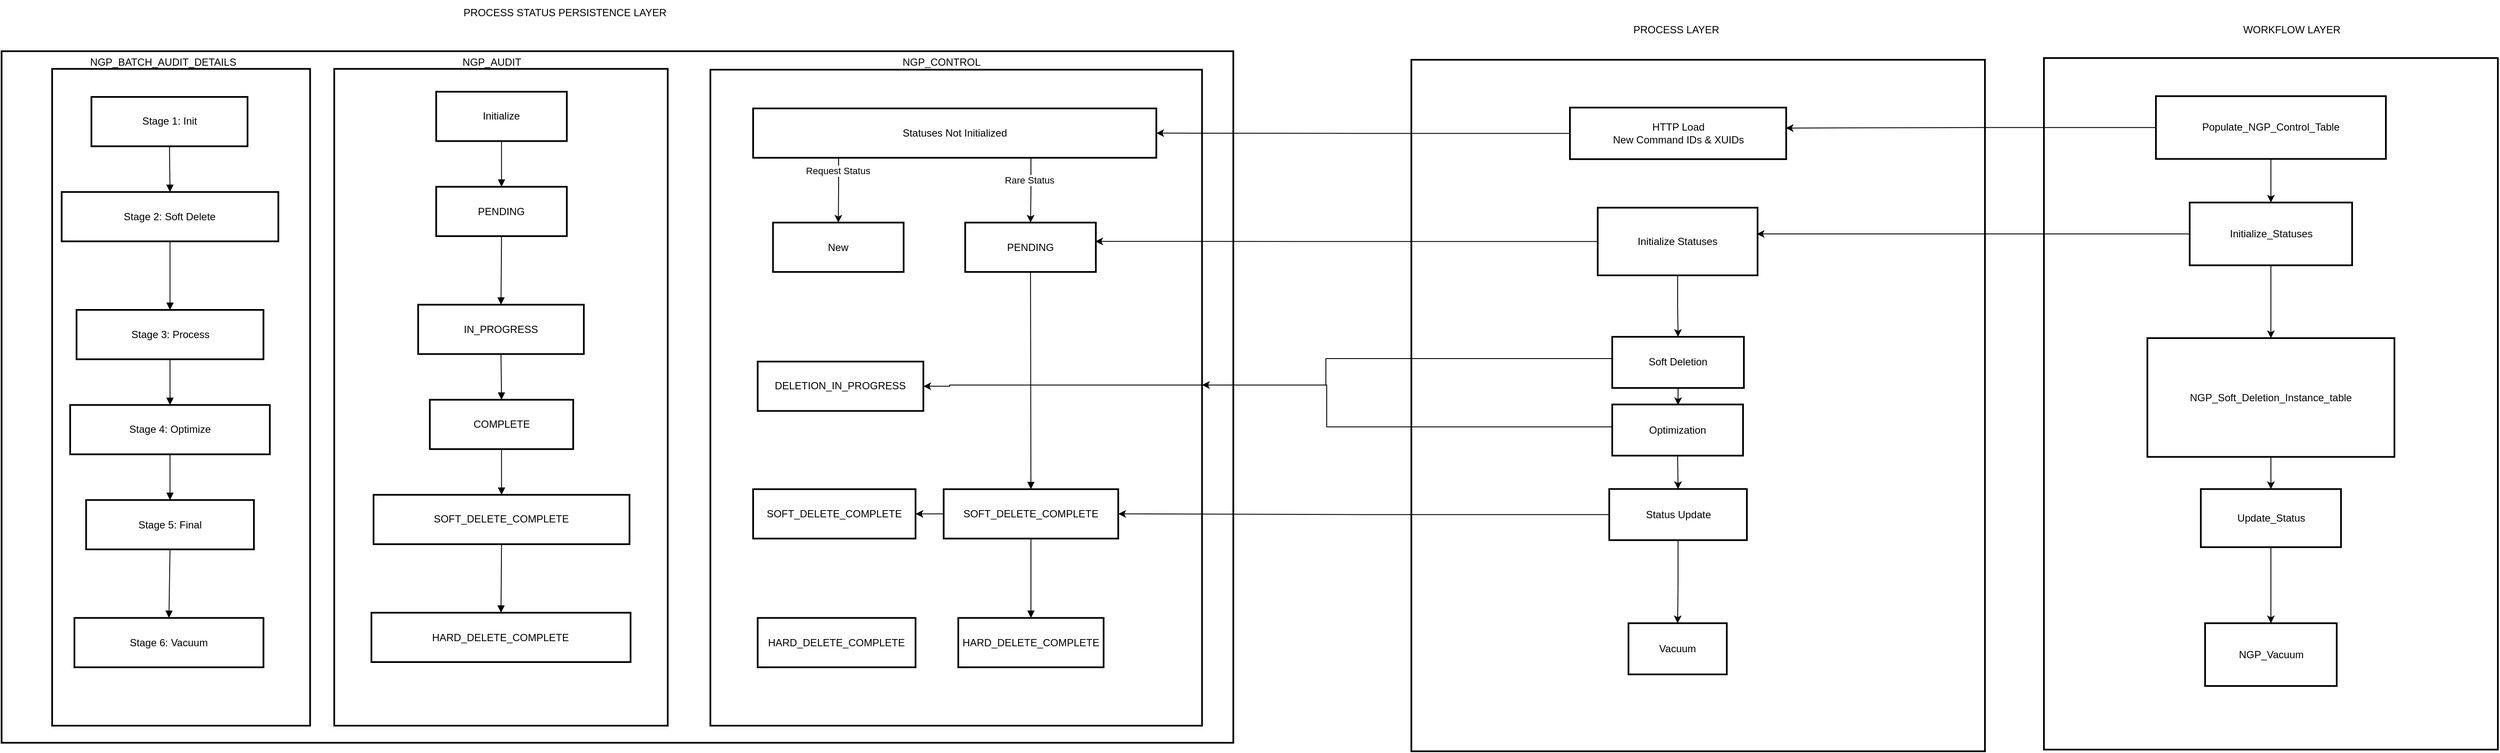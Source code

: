 <mxfile version="27.0.9" pages="2">
  <diagram id="7R_8KerAROTvG95FH5Md" name="Page-1">
    <mxGraphModel dx="2650" dy="339" grid="1" gridSize="10" guides="1" tooltips="1" connect="1" arrows="1" fold="1" page="0" pageScale="1" pageWidth="850" pageHeight="1100" math="0" shadow="0">
      <root>
        <mxCell id="0" />
        <mxCell id="1" parent="0" />
        <mxCell id="5ipQD0PV4N8gilD_4Z1T-94" value="" style="group" parent="1" vertex="1" connectable="0">
          <mxGeometry x="-860" y="500" width="1241.72" height="810" as="geometry" />
        </mxCell>
        <mxCell id="5ipQD0PV4N8gilD_4Z1T-3" value="Tables" style="whiteSpace=wrap;strokeWidth=2;" parent="5ipQD0PV4N8gilD_4Z1T-94" vertex="1">
          <mxGeometry x="-199.14" width="1440.86" height="810" as="geometry" />
        </mxCell>
        <mxCell id="5ipQD0PV4N8gilD_4Z1T-4" value="" style="whiteSpace=wrap;strokeWidth=2;" parent="5ipQD0PV4N8gilD_4Z1T-94" vertex="1">
          <mxGeometry x="-140" y="20.67" width="301.75" height="769.33" as="geometry" />
        </mxCell>
        <mxCell id="5ipQD0PV4N8gilD_4Z1T-5" value="" style="whiteSpace=wrap;strokeWidth=2;" parent="5ipQD0PV4N8gilD_4Z1T-94" vertex="1">
          <mxGeometry x="190" y="20.67" width="390.12" height="769.33" as="geometry" />
        </mxCell>
        <mxCell id="5ipQD0PV4N8gilD_4Z1T-6" value="" style="whiteSpace=wrap;strokeWidth=2;" parent="5ipQD0PV4N8gilD_4Z1T-94" vertex="1">
          <mxGeometry x="630" y="21.62" width="575.15" height="768.38" as="geometry" />
        </mxCell>
        <mxCell id="-aGv292zEZ3p60eQ2w6X-13" style="edgeStyle=orthogonalEdgeStyle;rounded=0;orthogonalLoop=1;jettySize=auto;html=1;exitX=0.184;exitY=0.925;exitDx=0;exitDy=0;entryX=0.5;entryY=0;entryDx=0;entryDy=0;exitPerimeter=0;" edge="1" parent="5ipQD0PV4N8gilD_4Z1T-94" source="5ipQD0PV4N8gilD_4Z1T-7" target="-aGv292zEZ3p60eQ2w6X-9">
          <mxGeometry relative="1" as="geometry">
            <Array as="points">
              <mxPoint x="777" y="114" />
              <mxPoint x="780" y="114" />
              <mxPoint x="780" y="158" />
              <mxPoint x="778" y="158" />
            </Array>
          </mxGeometry>
        </mxCell>
        <mxCell id="-aGv292zEZ3p60eQ2w6X-15" value="Request Status" style="edgeLabel;html=1;align=center;verticalAlign=middle;resizable=0;points=[];" vertex="1" connectable="0" parent="-aGv292zEZ3p60eQ2w6X-13">
          <mxGeometry x="-0.56" y="-1" relative="1" as="geometry">
            <mxPoint y="22" as="offset" />
          </mxGeometry>
        </mxCell>
        <mxCell id="-aGv292zEZ3p60eQ2w6X-14" style="edgeStyle=orthogonalEdgeStyle;rounded=0;orthogonalLoop=1;jettySize=auto;html=1;exitX=0.689;exitY=0.951;exitDx=0;exitDy=0;exitPerimeter=0;" edge="1" parent="5ipQD0PV4N8gilD_4Z1T-94" source="5ipQD0PV4N8gilD_4Z1T-7" target="5ipQD0PV4N8gilD_4Z1T-8">
          <mxGeometry relative="1" as="geometry" />
        </mxCell>
        <mxCell id="-aGv292zEZ3p60eQ2w6X-16" value="Rare Status" style="edgeLabel;html=1;align=center;verticalAlign=middle;resizable=0;points=[];" vertex="1" connectable="0" parent="-aGv292zEZ3p60eQ2w6X-14">
          <mxGeometry x="-0.528" y="-2" relative="1" as="geometry">
            <mxPoint y="10" as="offset" />
          </mxGeometry>
        </mxCell>
        <mxCell id="5ipQD0PV4N8gilD_4Z1T-7" value="Statuses Not Initialized" style="whiteSpace=wrap;strokeWidth=2;" parent="5ipQD0PV4N8gilD_4Z1T-94" vertex="1">
          <mxGeometry x="680" y="66.995" width="471.67" height="57.816" as="geometry" />
        </mxCell>
        <mxCell id="5ipQD0PV4N8gilD_4Z1T-8" value="PENDING" style="whiteSpace=wrap;strokeWidth=2;" parent="5ipQD0PV4N8gilD_4Z1T-94" vertex="1">
          <mxGeometry x="928.091" y="200.714" width="152.818" height="57.814" as="geometry" />
        </mxCell>
        <mxCell id="-aGv292zEZ3p60eQ2w6X-22" style="edgeStyle=orthogonalEdgeStyle;rounded=0;orthogonalLoop=1;jettySize=auto;html=1;exitX=0;exitY=0.5;exitDx=0;exitDy=0;entryX=1;entryY=0.5;entryDx=0;entryDy=0;" edge="1" parent="5ipQD0PV4N8gilD_4Z1T-94" source="5ipQD0PV4N8gilD_4Z1T-11" target="-aGv292zEZ3p60eQ2w6X-11">
          <mxGeometry relative="1" as="geometry" />
        </mxCell>
        <mxCell id="5ipQD0PV4N8gilD_4Z1T-11" value="SOFT_DELETE_COMPLETE" style="whiteSpace=wrap;strokeWidth=2;" parent="5ipQD0PV4N8gilD_4Z1T-94" vertex="1">
          <mxGeometry x="902.9" y="513.004" width="204.21" height="57.816" as="geometry" />
        </mxCell>
        <mxCell id="5ipQD0PV4N8gilD_4Z1T-12" value="HARD_DELETE_COMPLETE" style="whiteSpace=wrap;strokeWidth=2;" parent="5ipQD0PV4N8gilD_4Z1T-94" vertex="1">
          <mxGeometry x="920" y="663.784" width="170" height="57.816" as="geometry" />
        </mxCell>
        <mxCell id="5ipQD0PV4N8gilD_4Z1T-13" value="Initialize" style="whiteSpace=wrap;strokeWidth=2;" parent="5ipQD0PV4N8gilD_4Z1T-94" vertex="1">
          <mxGeometry x="309.272" y="47.434" width="152.818" height="57.814" as="geometry" />
        </mxCell>
        <mxCell id="5ipQD0PV4N8gilD_4Z1T-14" value="PENDING" style="whiteSpace=wrap;strokeWidth=2;" parent="5ipQD0PV4N8gilD_4Z1T-94" vertex="1">
          <mxGeometry x="309.272" y="158.779" width="152.818" height="57.814" as="geometry" />
        </mxCell>
        <mxCell id="5ipQD0PV4N8gilD_4Z1T-15" value="IN_PROGRESS" style="whiteSpace=wrap;strokeWidth=2;" parent="5ipQD0PV4N8gilD_4Z1T-94" vertex="1">
          <mxGeometry x="288.15" y="296.89" width="193.818" height="57.814" as="geometry" />
        </mxCell>
        <mxCell id="5ipQD0PV4N8gilD_4Z1T-16" value="COMPLETE" style="whiteSpace=wrap;strokeWidth=2;" parent="5ipQD0PV4N8gilD_4Z1T-94" vertex="1">
          <mxGeometry x="301.817" y="408.235" width="167.727" height="57.814" as="geometry" />
        </mxCell>
        <mxCell id="5ipQD0PV4N8gilD_4Z1T-17" value="SOFT_DELETE_COMPLETE" style="whiteSpace=wrap;strokeWidth=2;" parent="5ipQD0PV4N8gilD_4Z1T-94" vertex="1">
          <mxGeometry x="235.968" y="519.58" width="299.424" height="57.814" as="geometry" />
        </mxCell>
        <mxCell id="5ipQD0PV4N8gilD_4Z1T-18" value="HARD_DELETE_COMPLETE" style="whiteSpace=wrap;strokeWidth=2;" parent="5ipQD0PV4N8gilD_4Z1T-94" vertex="1">
          <mxGeometry x="233.484" y="657.691" width="303.152" height="57.814" as="geometry" />
        </mxCell>
        <mxCell id="5ipQD0PV4N8gilD_4Z1T-20" value="Stage 2: Soft Delete" style="whiteSpace=wrap;strokeWidth=2;" parent="5ipQD0PV4N8gilD_4Z1T-94" vertex="1">
          <mxGeometry x="-128.853" y="164.876" width="253.455" height="57.814" as="geometry" />
        </mxCell>
        <mxCell id="5ipQD0PV4N8gilD_4Z1T-21" value="Stage 3: Process" style="whiteSpace=wrap;strokeWidth=2;" parent="5ipQD0PV4N8gilD_4Z1T-94" vertex="1">
          <mxGeometry x="-111.459" y="302.987" width="218.667" height="57.814" as="geometry" />
        </mxCell>
        <mxCell id="5ipQD0PV4N8gilD_4Z1T-22" value="Stage 4: Optimize" style="whiteSpace=wrap;strokeWidth=2;" parent="5ipQD0PV4N8gilD_4Z1T-94" vertex="1">
          <mxGeometry x="-118.914" y="414.332" width="233.576" height="57.814" as="geometry" />
        </mxCell>
        <mxCell id="5ipQD0PV4N8gilD_4Z1T-23" value="Stage 5: Final" style="whiteSpace=wrap;strokeWidth=2;" parent="5ipQD0PV4N8gilD_4Z1T-94" vertex="1">
          <mxGeometry x="-100.277" y="525.677" width="196.303" height="57.814" as="geometry" />
        </mxCell>
        <mxCell id="5ipQD0PV4N8gilD_4Z1T-24" value="Stage 6: Vacuum" style="whiteSpace=wrap;strokeWidth=2;" parent="5ipQD0PV4N8gilD_4Z1T-94" vertex="1">
          <mxGeometry x="-113.944" y="663.788" width="221.152" height="57.814" as="geometry" />
        </mxCell>
        <mxCell id="5ipQD0PV4N8gilD_4Z1T-37" value="" style="curved=1;startArrow=none;endArrow=block;exitX=0.5;exitY=1;rounded=0;" parent="5ipQD0PV4N8gilD_4Z1T-94" source="5ipQD0PV4N8gilD_4Z1T-8" target="5ipQD0PV4N8gilD_4Z1T-11" edge="1">
          <mxGeometry relative="1" as="geometry">
            <Array as="points" />
            <mxPoint x="1005.121" y="302.987" as="targetPoint" />
          </mxGeometry>
        </mxCell>
        <mxCell id="5ipQD0PV4N8gilD_4Z1T-40" value="" style="curved=1;startArrow=none;endArrow=block;exitX=0.5;exitY=1;entryX=0.5;entryY=0;rounded=0;" parent="5ipQD0PV4N8gilD_4Z1T-94" source="5ipQD0PV4N8gilD_4Z1T-11" target="5ipQD0PV4N8gilD_4Z1T-12" edge="1">
          <mxGeometry relative="1" as="geometry">
            <Array as="points" />
          </mxGeometry>
        </mxCell>
        <mxCell id="5ipQD0PV4N8gilD_4Z1T-41" value="" style="curved=1;startArrow=none;endArrow=block;exitX=0.5;exitY=1;entryX=0.5;entryY=0;rounded=0;" parent="5ipQD0PV4N8gilD_4Z1T-94" source="5ipQD0PV4N8gilD_4Z1T-13" target="5ipQD0PV4N8gilD_4Z1T-14" edge="1">
          <mxGeometry relative="1" as="geometry">
            <Array as="points" />
          </mxGeometry>
        </mxCell>
        <mxCell id="5ipQD0PV4N8gilD_4Z1T-42" value="" style="curved=1;startArrow=none;endArrow=block;exitX=0.5;exitY=1;entryX=0.5;entryY=0;rounded=0;" parent="5ipQD0PV4N8gilD_4Z1T-94" source="5ipQD0PV4N8gilD_4Z1T-14" target="5ipQD0PV4N8gilD_4Z1T-15" edge="1">
          <mxGeometry relative="1" as="geometry">
            <Array as="points" />
          </mxGeometry>
        </mxCell>
        <mxCell id="5ipQD0PV4N8gilD_4Z1T-43" value="" style="curved=1;startArrow=none;endArrow=block;exitX=0.5;exitY=1;entryX=0.5;entryY=0;rounded=0;" parent="5ipQD0PV4N8gilD_4Z1T-94" source="5ipQD0PV4N8gilD_4Z1T-15" target="5ipQD0PV4N8gilD_4Z1T-16" edge="1">
          <mxGeometry relative="1" as="geometry">
            <Array as="points" />
          </mxGeometry>
        </mxCell>
        <mxCell id="5ipQD0PV4N8gilD_4Z1T-44" value="" style="curved=1;startArrow=none;endArrow=block;exitX=0.5;exitY=1;entryX=0.5;entryY=0;rounded=0;" parent="5ipQD0PV4N8gilD_4Z1T-94" source="5ipQD0PV4N8gilD_4Z1T-16" target="5ipQD0PV4N8gilD_4Z1T-17" edge="1">
          <mxGeometry relative="1" as="geometry">
            <Array as="points" />
          </mxGeometry>
        </mxCell>
        <mxCell id="5ipQD0PV4N8gilD_4Z1T-45" value="" style="curved=1;startArrow=none;endArrow=block;exitX=0.5;exitY=1;entryX=0.5;entryY=0;rounded=0;" parent="5ipQD0PV4N8gilD_4Z1T-94" source="5ipQD0PV4N8gilD_4Z1T-17" target="5ipQD0PV4N8gilD_4Z1T-18" edge="1">
          <mxGeometry relative="1" as="geometry">
            <Array as="points" />
          </mxGeometry>
        </mxCell>
        <mxCell id="5ipQD0PV4N8gilD_4Z1T-46" value="" style="curved=1;startArrow=none;endArrow=block;exitX=0.5;exitY=1;entryX=0.5;entryY=0;rounded=0;" parent="5ipQD0PV4N8gilD_4Z1T-94" source="5ipQD0PV4N8gilD_4Z1T-19" target="5ipQD0PV4N8gilD_4Z1T-20" edge="1">
          <mxGeometry relative="1" as="geometry">
            <Array as="points" />
          </mxGeometry>
        </mxCell>
        <mxCell id="5ipQD0PV4N8gilD_4Z1T-47" value="" style="curved=1;startArrow=none;endArrow=block;exitX=0.5;exitY=1;entryX=0.5;entryY=0;rounded=0;" parent="5ipQD0PV4N8gilD_4Z1T-94" source="5ipQD0PV4N8gilD_4Z1T-20" target="5ipQD0PV4N8gilD_4Z1T-21" edge="1">
          <mxGeometry relative="1" as="geometry">
            <Array as="points" />
          </mxGeometry>
        </mxCell>
        <mxCell id="5ipQD0PV4N8gilD_4Z1T-48" value="" style="curved=1;startArrow=none;endArrow=block;exitX=0.5;exitY=1;entryX=0.5;entryY=0;rounded=0;" parent="5ipQD0PV4N8gilD_4Z1T-94" source="5ipQD0PV4N8gilD_4Z1T-21" target="5ipQD0PV4N8gilD_4Z1T-22" edge="1">
          <mxGeometry relative="1" as="geometry">
            <Array as="points" />
          </mxGeometry>
        </mxCell>
        <mxCell id="5ipQD0PV4N8gilD_4Z1T-49" value="" style="curved=1;startArrow=none;endArrow=block;exitX=0.5;exitY=1;entryX=0.5;entryY=0;rounded=0;" parent="5ipQD0PV4N8gilD_4Z1T-94" source="5ipQD0PV4N8gilD_4Z1T-22" target="5ipQD0PV4N8gilD_4Z1T-23" edge="1">
          <mxGeometry relative="1" as="geometry">
            <Array as="points" />
          </mxGeometry>
        </mxCell>
        <mxCell id="5ipQD0PV4N8gilD_4Z1T-50" value="" style="curved=1;startArrow=none;endArrow=block;exitX=0.5;exitY=1;entryX=0.5;entryY=0;rounded=0;" parent="5ipQD0PV4N8gilD_4Z1T-94" source="5ipQD0PV4N8gilD_4Z1T-23" target="5ipQD0PV4N8gilD_4Z1T-24" edge="1">
          <mxGeometry relative="1" as="geometry">
            <Array as="points" />
          </mxGeometry>
        </mxCell>
        <mxCell id="5ipQD0PV4N8gilD_4Z1T-19" value="Stage 1: Init" style="whiteSpace=wrap;strokeWidth=2;" parent="5ipQD0PV4N8gilD_4Z1T-94" vertex="1">
          <mxGeometry x="-94.065" y="53.531" width="182.636" height="57.814" as="geometry" />
        </mxCell>
        <mxCell id="-aGv292zEZ3p60eQ2w6X-9" value="New" style="whiteSpace=wrap;strokeWidth=2;" vertex="1" parent="5ipQD0PV4N8gilD_4Z1T-94">
          <mxGeometry x="703.26" y="200.714" width="152.818" height="57.814" as="geometry" />
        </mxCell>
        <mxCell id="-aGv292zEZ3p60eQ2w6X-10" value="DELETION_IN_PROGRESS" style="whiteSpace=wrap;strokeWidth=2;" vertex="1" parent="5ipQD0PV4N8gilD_4Z1T-94">
          <mxGeometry x="685.33" y="363.515" width="193.818" height="57.814" as="geometry" />
        </mxCell>
        <mxCell id="-aGv292zEZ3p60eQ2w6X-11" value="SOFT_DELETE_COMPLETE" style="whiteSpace=wrap;strokeWidth=2;" vertex="1" parent="5ipQD0PV4N8gilD_4Z1T-94">
          <mxGeometry x="680" y="513.004" width="190" height="57.816" as="geometry" />
        </mxCell>
        <mxCell id="-aGv292zEZ3p60eQ2w6X-12" value="HARD_DELETE_COMPLETE" style="whiteSpace=wrap;strokeWidth=2;" vertex="1" parent="5ipQD0PV4N8gilD_4Z1T-94">
          <mxGeometry x="685.33" y="663.784" width="184.67" height="57.816" as="geometry" />
        </mxCell>
        <mxCell id="-aGv292zEZ3p60eQ2w6X-23" value="NGP_CONTROL" style="text;html=1;align=center;verticalAlign=middle;whiteSpace=wrap;rounded=0;" vertex="1" parent="5ipQD0PV4N8gilD_4Z1T-94">
          <mxGeometry x="856.08" y="-7" width="89.15" height="40" as="geometry" />
        </mxCell>
        <mxCell id="-aGv292zEZ3p60eQ2w6X-24" value="NGP_AUDIT" style="text;html=1;align=center;verticalAlign=middle;whiteSpace=wrap;rounded=0;" vertex="1" parent="5ipQD0PV4N8gilD_4Z1T-94">
          <mxGeometry x="330" y="-7" width="89.15" height="40" as="geometry" />
        </mxCell>
        <mxCell id="-aGv292zEZ3p60eQ2w6X-25" value="NGP_BATCH_AUDIT_DETAILS" style="text;html=1;align=center;verticalAlign=middle;whiteSpace=wrap;rounded=0;" vertex="1" parent="5ipQD0PV4N8gilD_4Z1T-94">
          <mxGeometry x="-140" y="-7" width="260" height="40" as="geometry" />
        </mxCell>
        <mxCell id="5ipQD0PV4N8gilD_4Z1T-87" value="Process" style="group" parent="1" vertex="1" connectable="0">
          <mxGeometry x="590" y="510" width="671" height="810" as="geometry" />
        </mxCell>
        <mxCell id="5ipQD0PV4N8gilD_4Z1T-2" value="" style="whiteSpace=wrap;strokeWidth=2;" parent="5ipQD0PV4N8gilD_4Z1T-87" vertex="1">
          <mxGeometry width="671" height="810" as="geometry" />
        </mxCell>
        <mxCell id="5ipQD0PV4N8gilD_4Z1T-85" style="edgeStyle=orthogonalEdgeStyle;rounded=0;orthogonalLoop=1;jettySize=auto;html=1;exitX=0.5;exitY=1;exitDx=0;exitDy=0;entryX=0.5;entryY=0;entryDx=0;entryDy=0;" parent="5ipQD0PV4N8gilD_4Z1T-87" source="5ipQD0PV4N8gilD_4Z1T-25" target="5ipQD0PV4N8gilD_4Z1T-26" edge="1">
          <mxGeometry relative="1" as="geometry" />
        </mxCell>
        <mxCell id="5ipQD0PV4N8gilD_4Z1T-25" value="Initialize Statuses" style="whiteSpace=wrap;strokeWidth=2;" parent="5ipQD0PV4N8gilD_4Z1T-87" vertex="1">
          <mxGeometry x="218" y="173.257" width="187" height="79.266" as="geometry" />
        </mxCell>
        <mxCell id="5ipQD0PV4N8gilD_4Z1T-86" style="edgeStyle=orthogonalEdgeStyle;rounded=0;orthogonalLoop=1;jettySize=auto;html=1;exitX=0.5;exitY=1;exitDx=0;exitDy=0;" parent="5ipQD0PV4N8gilD_4Z1T-87" source="5ipQD0PV4N8gilD_4Z1T-26" target="5ipQD0PV4N8gilD_4Z1T-28" edge="1">
          <mxGeometry relative="1" as="geometry" />
        </mxCell>
        <mxCell id="5ipQD0PV4N8gilD_4Z1T-26" value="Soft Deletion" style="whiteSpace=wrap;strokeWidth=2;" parent="5ipQD0PV4N8gilD_4Z1T-87" vertex="1">
          <mxGeometry x="235" y="324.5" width="154" height="59.918" as="geometry" />
        </mxCell>
        <mxCell id="5ipQD0PV4N8gilD_4Z1T-83" style="edgeStyle=orthogonalEdgeStyle;rounded=0;orthogonalLoop=1;jettySize=auto;html=1;exitX=0.5;exitY=1;exitDx=0;exitDy=0;entryX=0.5;entryY=0;entryDx=0;entryDy=0;" parent="5ipQD0PV4N8gilD_4Z1T-87" source="5ipQD0PV4N8gilD_4Z1T-28" target="5ipQD0PV4N8gilD_4Z1T-29" edge="1">
          <mxGeometry relative="1" as="geometry" />
        </mxCell>
        <mxCell id="5ipQD0PV4N8gilD_4Z1T-28" value="Optimization" style="whiteSpace=wrap;strokeWidth=2;" parent="5ipQD0PV4N8gilD_4Z1T-87" vertex="1">
          <mxGeometry x="235" y="403.764" width="153" height="59.918" as="geometry" />
        </mxCell>
        <mxCell id="5ipQD0PV4N8gilD_4Z1T-84" style="edgeStyle=orthogonalEdgeStyle;rounded=0;orthogonalLoop=1;jettySize=auto;html=1;exitX=0.5;exitY=1;exitDx=0;exitDy=0;entryX=0.5;entryY=0;entryDx=0;entryDy=0;" parent="5ipQD0PV4N8gilD_4Z1T-87" source="5ipQD0PV4N8gilD_4Z1T-29" target="5ipQD0PV4N8gilD_4Z1T-30" edge="1">
          <mxGeometry relative="1" as="geometry" />
        </mxCell>
        <mxCell id="5ipQD0PV4N8gilD_4Z1T-29" value="Status Update" style="whiteSpace=wrap;strokeWidth=2;" parent="5ipQD0PV4N8gilD_4Z1T-87" vertex="1">
          <mxGeometry x="231.5" y="502.754" width="161" height="59.918" as="geometry" />
        </mxCell>
        <mxCell id="5ipQD0PV4N8gilD_4Z1T-30" value="Vacuum" style="whiteSpace=wrap;strokeWidth=2;" parent="5ipQD0PV4N8gilD_4Z1T-87" vertex="1">
          <mxGeometry x="254" y="659.997" width="115" height="59.918" as="geometry" />
        </mxCell>
        <mxCell id="-aGv292zEZ3p60eQ2w6X-5" value="HTTP Load&#xa;New Command IDs &amp; XUIDs" style="whiteSpace=wrap;strokeWidth=2;" vertex="1" parent="5ipQD0PV4N8gilD_4Z1T-87">
          <mxGeometry x="185.5" y="56" width="253" height="60.414" as="geometry" />
        </mxCell>
        <mxCell id="5ipQD0PV4N8gilD_4Z1T-93" value="" style="group" parent="1" vertex="1" connectable="0">
          <mxGeometry x="1330" y="498" width="531" height="820" as="geometry" />
        </mxCell>
        <mxCell id="5ipQD0PV4N8gilD_4Z1T-1" value="" style="whiteSpace=wrap;strokeWidth=2;" parent="5ipQD0PV4N8gilD_4Z1T-93" vertex="1">
          <mxGeometry y="10" width="531" height="810" as="geometry" />
        </mxCell>
        <mxCell id="5ipQD0PV4N8gilD_4Z1T-89" style="edgeStyle=orthogonalEdgeStyle;rounded=0;orthogonalLoop=1;jettySize=auto;html=1;exitX=0.5;exitY=1;exitDx=0;exitDy=0;" parent="5ipQD0PV4N8gilD_4Z1T-93" source="5ipQD0PV4N8gilD_4Z1T-31" target="5ipQD0PV4N8gilD_4Z1T-32" edge="1">
          <mxGeometry relative="1" as="geometry" />
        </mxCell>
        <mxCell id="5ipQD0PV4N8gilD_4Z1T-31" value="Populate_NGP_Control_Table" style="whiteSpace=wrap;strokeWidth=2;" parent="5ipQD0PV4N8gilD_4Z1T-93" vertex="1">
          <mxGeometry x="131" y="54.647" width="269" height="73.513" as="geometry" />
        </mxCell>
        <mxCell id="5ipQD0PV4N8gilD_4Z1T-90" style="edgeStyle=orthogonalEdgeStyle;rounded=0;orthogonalLoop=1;jettySize=auto;html=1;exitX=0.5;exitY=1;exitDx=0;exitDy=0;entryX=0.5;entryY=0;entryDx=0;entryDy=0;" parent="5ipQD0PV4N8gilD_4Z1T-93" source="5ipQD0PV4N8gilD_4Z1T-32" target="5ipQD0PV4N8gilD_4Z1T-33" edge="1">
          <mxGeometry relative="1" as="geometry" />
        </mxCell>
        <mxCell id="5ipQD0PV4N8gilD_4Z1T-32" value="Initialize_Statuses" style="whiteSpace=wrap;strokeWidth=2;" parent="5ipQD0PV4N8gilD_4Z1T-93" vertex="1">
          <mxGeometry x="170.5" y="179.227" width="190" height="73.513" as="geometry" />
        </mxCell>
        <mxCell id="5ipQD0PV4N8gilD_4Z1T-91" style="edgeStyle=orthogonalEdgeStyle;rounded=0;orthogonalLoop=1;jettySize=auto;html=1;exitX=0.5;exitY=1;exitDx=0;exitDy=0;" parent="5ipQD0PV4N8gilD_4Z1T-93" source="5ipQD0PV4N8gilD_4Z1T-33" target="5ipQD0PV4N8gilD_4Z1T-34" edge="1">
          <mxGeometry relative="1" as="geometry" />
        </mxCell>
        <mxCell id="5ipQD0PV4N8gilD_4Z1T-33" value="NGP_Soft_Deletion_Instance_table" style="whiteSpace=wrap;strokeWidth=2;" parent="5ipQD0PV4N8gilD_4Z1T-93" vertex="1">
          <mxGeometry x="121" y="338.037" width="289" height="139.141" as="geometry" />
        </mxCell>
        <mxCell id="5ipQD0PV4N8gilD_4Z1T-92" style="edgeStyle=orthogonalEdgeStyle;rounded=0;orthogonalLoop=1;jettySize=auto;html=1;exitX=0.5;exitY=1;exitDx=0;exitDy=0;entryX=0.5;entryY=0;entryDx=0;entryDy=0;" parent="5ipQD0PV4N8gilD_4Z1T-93" source="5ipQD0PV4N8gilD_4Z1T-34" target="5ipQD0PV4N8gilD_4Z1T-35" edge="1">
          <mxGeometry relative="1" as="geometry" />
        </mxCell>
        <mxCell id="5ipQD0PV4N8gilD_4Z1T-34" value="Update_Status" style="whiteSpace=wrap;strokeWidth=2;" parent="5ipQD0PV4N8gilD_4Z1T-93" vertex="1">
          <mxGeometry x="183.5" y="514.842" width="164" height="68.067" as="geometry" />
        </mxCell>
        <mxCell id="5ipQD0PV4N8gilD_4Z1T-35" value="NGP_Vacuum" style="whiteSpace=wrap;strokeWidth=2;" parent="5ipQD0PV4N8gilD_4Z1T-93" vertex="1">
          <mxGeometry x="188.5" y="671.997" width="154" height="73.513" as="geometry" />
        </mxCell>
        <mxCell id="-aGv292zEZ3p60eQ2w6X-1" value="PROCESS LAYER" style="text;html=1;align=center;verticalAlign=middle;whiteSpace=wrap;rounded=0;" vertex="1" parent="1">
          <mxGeometry x="840" y="460" width="120" height="30" as="geometry" />
        </mxCell>
        <mxCell id="-aGv292zEZ3p60eQ2w6X-2" value="WORKFLOW LAYER" style="text;html=1;align=center;verticalAlign=middle;whiteSpace=wrap;rounded=0;" vertex="1" parent="1">
          <mxGeometry x="1560" y="460" width="120" height="30" as="geometry" />
        </mxCell>
        <mxCell id="-aGv292zEZ3p60eQ2w6X-3" value="PROCESS STATUS PERSISTENCE LAYER" style="text;html=1;align=center;verticalAlign=middle;whiteSpace=wrap;rounded=0;" vertex="1" parent="1">
          <mxGeometry x="-520" y="440" width="240" height="30" as="geometry" />
        </mxCell>
        <mxCell id="-aGv292zEZ3p60eQ2w6X-4" style="edgeStyle=orthogonalEdgeStyle;rounded=0;orthogonalLoop=1;jettySize=auto;html=1;exitX=0;exitY=0.5;exitDx=0;exitDy=0;entryX=0.996;entryY=0.381;entryDx=0;entryDy=0;entryPerimeter=0;" edge="1" parent="1" source="5ipQD0PV4N8gilD_4Z1T-25" target="5ipQD0PV4N8gilD_4Z1T-8">
          <mxGeometry relative="1" as="geometry" />
        </mxCell>
        <mxCell id="-aGv292zEZ3p60eQ2w6X-6" style="edgeStyle=orthogonalEdgeStyle;rounded=0;orthogonalLoop=1;jettySize=auto;html=1;exitX=0;exitY=0.5;exitDx=0;exitDy=0;entryX=1;entryY=0.5;entryDx=0;entryDy=0;" edge="1" parent="1" source="-aGv292zEZ3p60eQ2w6X-5" target="5ipQD0PV4N8gilD_4Z1T-7">
          <mxGeometry relative="1" as="geometry" />
        </mxCell>
        <mxCell id="-aGv292zEZ3p60eQ2w6X-7" style="edgeStyle=orthogonalEdgeStyle;rounded=0;orthogonalLoop=1;jettySize=auto;html=1;exitX=0;exitY=0.5;exitDx=0;exitDy=0;entryX=0.998;entryY=0.397;entryDx=0;entryDy=0;entryPerimeter=0;" edge="1" parent="1" source="5ipQD0PV4N8gilD_4Z1T-31" target="-aGv292zEZ3p60eQ2w6X-5">
          <mxGeometry relative="1" as="geometry" />
        </mxCell>
        <mxCell id="-aGv292zEZ3p60eQ2w6X-8" style="edgeStyle=orthogonalEdgeStyle;rounded=0;orthogonalLoop=1;jettySize=auto;html=1;exitX=0;exitY=0.5;exitDx=0;exitDy=0;entryX=0.995;entryY=0.388;entryDx=0;entryDy=0;entryPerimeter=0;" edge="1" parent="1" source="5ipQD0PV4N8gilD_4Z1T-32" target="5ipQD0PV4N8gilD_4Z1T-25">
          <mxGeometry relative="1" as="geometry" />
        </mxCell>
        <mxCell id="-aGv292zEZ3p60eQ2w6X-17" style="edgeStyle=orthogonalEdgeStyle;rounded=0;orthogonalLoop=1;jettySize=auto;html=1;entryX=1;entryY=0.5;entryDx=0;entryDy=0;exitX=0;exitY=0.5;exitDx=0;exitDy=0;" edge="1" parent="1" source="5ipQD0PV4N8gilD_4Z1T-26" target="-aGv292zEZ3p60eQ2w6X-10">
          <mxGeometry relative="1" as="geometry">
            <mxPoint x="820" y="860" as="sourcePoint" />
            <mxPoint x="50.048" y="888.962" as="targetPoint" />
            <Array as="points">
              <mxPoint x="825" y="860" />
              <mxPoint x="490" y="860" />
              <mxPoint x="490" y="891" />
              <mxPoint x="50" y="891" />
              <mxPoint x="50" y="893" />
            </Array>
          </mxGeometry>
        </mxCell>
        <mxCell id="-aGv292zEZ3p60eQ2w6X-20" style="edgeStyle=orthogonalEdgeStyle;rounded=0;orthogonalLoop=1;jettySize=auto;html=1;exitX=0;exitY=0.5;exitDx=0;exitDy=0;" edge="1" parent="1" source="5ipQD0PV4N8gilD_4Z1T-28" target="5ipQD0PV4N8gilD_4Z1T-6">
          <mxGeometry relative="1" as="geometry">
            <mxPoint x="820" y="940" as="sourcePoint" />
            <mxPoint x="70.048" y="889.852" as="targetPoint" />
            <Array as="points">
              <mxPoint x="825" y="940" />
              <mxPoint x="491" y="940" />
              <mxPoint x="491" y="891" />
            </Array>
          </mxGeometry>
        </mxCell>
        <mxCell id="-aGv292zEZ3p60eQ2w6X-21" style="edgeStyle=orthogonalEdgeStyle;rounded=0;orthogonalLoop=1;jettySize=auto;html=1;exitX=0;exitY=0.5;exitDx=0;exitDy=0;entryX=1;entryY=0.5;entryDx=0;entryDy=0;" edge="1" parent="1" source="5ipQD0PV4N8gilD_4Z1T-29" target="5ipQD0PV4N8gilD_4Z1T-11">
          <mxGeometry relative="1" as="geometry" />
        </mxCell>
      </root>
    </mxGraphModel>
  </diagram>
  <diagram id="Lsfv59p1bem32clpS1qX" name="Page-2">
    <mxGraphModel dx="1257" dy="739" grid="1" gridSize="10" guides="1" tooltips="1" connect="1" arrows="1" fold="1" page="1" pageScale="1" pageWidth="850" pageHeight="1100" math="0" shadow="0">
      <root>
        <mxCell id="0" />
        <mxCell id="1" parent="0" />
        <mxCell id="ZAgiiHLeGDgg1DT_-_x1-1" value="Tables" style="whiteSpace=wrap;strokeWidth=2;" vertex="1" parent="1">
          <mxGeometry x="20" y="52" width="77" height="40" as="geometry" />
        </mxCell>
        <mxCell id="ZAgiiHLeGDgg1DT_-_x1-2" value="Vacuum" style="whiteSpace=wrap;strokeWidth=2;" vertex="1" parent="1">
          <mxGeometry x="132" y="20" width="227" height="104" as="geometry" />
        </mxCell>
        <mxCell id="ZAgiiHLeGDgg1DT_-_x1-3" value="Soft Deletion" style="whiteSpace=wrap;strokeWidth=2;" vertex="1" parent="1">
          <mxGeometry x="379" y="20" width="2866" height="291" as="geometry" />
        </mxCell>
        <mxCell id="ZAgiiHLeGDgg1DT_-_x1-4" value="Populate_NGP_Control_Table" style="whiteSpace=wrap;strokeWidth=2;" vertex="1" parent="1">
          <mxGeometry x="1513" y="45" width="269" height="54" as="geometry" />
        </mxCell>
        <mxCell id="ZAgiiHLeGDgg1DT_-_x1-5" value="NGP_Initialize_Statuses" style="whiteSpace=wrap;strokeWidth=2;" vertex="1" parent="1">
          <mxGeometry x="1235" y="45" width="229" height="54" as="geometry" />
        </mxCell>
        <mxCell id="ZAgiiHLeGDgg1DT_-_x1-6" value="NGP_Soft_Deletion_Instance_table" style="whiteSpace=wrap;strokeWidth=2;" vertex="1" parent="1">
          <mxGeometry x="2326" y="45" width="309" height="54" as="geometry" />
        </mxCell>
        <mxCell id="ZAgiiHLeGDgg1DT_-_x1-7" value="Update_Status" style="whiteSpace=wrap;strokeWidth=2;" vertex="1" parent="1">
          <mxGeometry x="2044" y="45" width="164" height="54" as="geometry" />
        </mxCell>
        <mxCell id="ZAgiiHLeGDgg1DT_-_x1-8" value="NGP_CONTROL" style="whiteSpace=wrap;strokeWidth=2;" vertex="1" parent="1">
          <mxGeometry x="920" y="232" width="166" height="54" as="geometry" />
        </mxCell>
        <mxCell id="ZAgiiHLeGDgg1DT_-_x1-9" value="NGP_AUDIT" style="whiteSpace=wrap;strokeWidth=2;" vertex="1" parent="1">
          <mxGeometry x="2105" y="232" width="142" height="54" as="geometry" />
        </mxCell>
        <mxCell id="ZAgiiHLeGDgg1DT_-_x1-10" value="NGP_BATCH_AUDIT_DETAILS" style="whiteSpace=wrap;strokeWidth=2;" vertex="1" parent="1">
          <mxGeometry x="2761" y="232" width="261" height="54" as="geometry" />
        </mxCell>
        <mxCell id="ZAgiiHLeGDgg1DT_-_x1-11" value="NGP_VACUUM" style="whiteSpace=wrap;strokeWidth=2;" vertex="1" parent="1">
          <mxGeometry x="167" y="45" width="157" height="54" as="geometry" />
        </mxCell>
        <mxCell id="ZAgiiHLeGDgg1DT_-_x1-12" value="Insert NEW XUIDs" style="curved=1;startArrow=none;endArrow=block;exitX=0.66;exitY=1;entryX=1;entryY=0.32;rounded=0;" edge="1" parent="1" source="ZAgiiHLeGDgg1DT_-_x1-4" target="ZAgiiHLeGDgg1DT_-_x1-8">
          <mxGeometry relative="1" as="geometry">
            <Array as="points">
              <mxPoint x="1733" y="124" />
              <mxPoint x="1733" y="178" />
            </Array>
          </mxGeometry>
        </mxCell>
        <mxCell id="ZAgiiHLeGDgg1DT_-_x1-13" value="Assign request_control_id &amp; Status = PENDING" style="curved=1;startArrow=none;endArrow=block;exitX=0.69;exitY=1;entryX=1;entryY=0.21;rounded=0;" edge="1" parent="1" source="ZAgiiHLeGDgg1DT_-_x1-5" target="ZAgiiHLeGDgg1DT_-_x1-8">
          <mxGeometry relative="1" as="geometry">
            <Array as="points">
              <mxPoint x="1434" y="124" />
              <mxPoint x="1434" y="178" />
            </Array>
          </mxGeometry>
        </mxCell>
        <mxCell id="ZAgiiHLeGDgg1DT_-_x1-14" value="Start Soft Deletion Loop" style="curved=1;startArrow=none;endArrow=block;exitX=0.62;exitY=1;entryX=1;entryY=0.21;rounded=0;" edge="1" parent="1" source="ZAgiiHLeGDgg1DT_-_x1-6" target="ZAgiiHLeGDgg1DT_-_x1-9">
          <mxGeometry relative="1" as="geometry">
            <Array as="points">
              <mxPoint x="2553" y="124" />
              <mxPoint x="2553" y="178" />
            </Array>
          </mxGeometry>
        </mxCell>
        <mxCell id="ZAgiiHLeGDgg1DT_-_x1-15" value="Mask XUIDs by RUIDs in Target Tables" style="curved=1;startArrow=none;endArrow=block;exitX=0;exitY=0.62;entryX=0.97;entryY=-0.01;rounded=0;" edge="1" parent="1" source="ZAgiiHLeGDgg1DT_-_x1-6" target="ZAgiiHLeGDgg1DT_-_x1-8">
          <mxGeometry relative="1" as="geometry">
            <Array as="points">
              <mxPoint x="1236" y="124" />
              <mxPoint x="1236" y="178" />
            </Array>
          </mxGeometry>
        </mxCell>
        <mxCell id="ZAgiiHLeGDgg1DT_-_x1-16" value="Log Column-wise Details" style="curved=1;startArrow=none;endArrow=block;exitX=1;exitY=0.74;entryX=0.78;entryY=-0.01;rounded=0;" edge="1" parent="1" source="ZAgiiHLeGDgg1DT_-_x1-6" target="ZAgiiHLeGDgg1DT_-_x1-10">
          <mxGeometry relative="1" as="geometry">
            <Array as="points">
              <mxPoint x="3108" y="124" />
              <mxPoint x="3108" y="178" />
            </Array>
          </mxGeometry>
        </mxCell>
        <mxCell id="ZAgiiHLeGDgg1DT_-_x1-17" value="Status Update: DELETION_IN_PROGRESS → COMPLETE" style="curved=1;startArrow=none;endArrow=block;exitX=0.27;exitY=1;entryX=0.9;entryY=-0.01;rounded=0;" edge="1" parent="1" source="ZAgiiHLeGDgg1DT_-_x1-6" target="ZAgiiHLeGDgg1DT_-_x1-9">
          <mxGeometry relative="1" as="geometry">
            <Array as="points">
              <mxPoint x="2345" y="124" />
              <mxPoint x="2345" y="178" />
            </Array>
          </mxGeometry>
        </mxCell>
        <mxCell id="ZAgiiHLeGDgg1DT_-_x1-18" value="Update FINAL Status = COMPLETE" style="curved=1;startArrow=none;endArrow=block;exitX=0;exitY=0.57;entryX=0.6;entryY=-0.01;rounded=0;" edge="1" parent="1" source="ZAgiiHLeGDgg1DT_-_x1-7" target="ZAgiiHLeGDgg1DT_-_x1-8">
          <mxGeometry relative="1" as="geometry">
            <Array as="points">
              <mxPoint x="1051" y="124" />
              <mxPoint x="1051" y="178" />
            </Array>
          </mxGeometry>
        </mxCell>
        <mxCell id="ZAgiiHLeGDgg1DT_-_x1-19" value="Status COMPLETE for Task in Audit" style="curved=1;startArrow=none;endArrow=block;exitX=0.5;exitY=1;entryX=0.38;entryY=-0.01;rounded=0;" edge="1" parent="1" source="ZAgiiHLeGDgg1DT_-_x1-7" target="ZAgiiHLeGDgg1DT_-_x1-9">
          <mxGeometry relative="1" as="geometry">
            <Array as="points">
              <mxPoint x="2126" y="178" />
            </Array>
          </mxGeometry>
        </mxCell>
        <mxCell id="ZAgiiHLeGDgg1DT_-_x1-20" value="Final Batch Summary" style="curved=1;startArrow=none;endArrow=block;exitX=1;exitY=0.6;entryX=0.54;entryY=-0.01;rounded=0;" edge="1" parent="1" source="ZAgiiHLeGDgg1DT_-_x1-7" target="ZAgiiHLeGDgg1DT_-_x1-10">
          <mxGeometry relative="1" as="geometry">
            <Array as="points">
              <mxPoint x="2921" y="124" />
              <mxPoint x="2921" y="178" />
            </Array>
          </mxGeometry>
        </mxCell>
        <mxCell id="ZAgiiHLeGDgg1DT_-_x1-21" value="Load request_control_id where retention satisfied" style="curved=1;startArrow=none;endArrow=block;exitX=0.5;exitY=1;entryX=0.21;entryY=-0.01;rounded=0;" edge="1" parent="1" source="ZAgiiHLeGDgg1DT_-_x1-11" target="ZAgiiHLeGDgg1DT_-_x1-8">
          <mxGeometry relative="1" as="geometry">
            <Array as="points">
              <mxPoint x="245" y="124" />
              <mxPoint x="857" y="178" />
            </Array>
          </mxGeometry>
        </mxCell>
        <mxCell id="ZAgiiHLeGDgg1DT_-_x1-22" value="VACUUM masked XUIDs" style="curved=1;startArrow=none;endArrow=block;exitX=0.38;exitY=1;entryX=0;entryY=0.13;rounded=0;" edge="1" parent="1" source="ZAgiiHLeGDgg1DT_-_x1-11" target="ZAgiiHLeGDgg1DT_-_x1-8">
          <mxGeometry relative="1" as="geometry">
            <Array as="points">
              <mxPoint x="208" y="124" />
              <mxPoint x="661" y="178" />
            </Array>
          </mxGeometry>
        </mxCell>
        <mxCell id="ZAgiiHLeGDgg1DT_-_x1-23" value="Log vacuum task start/end" style="curved=1;startArrow=none;endArrow=block;exitX=0.65;exitY=1;entryX=0;entryY=0.09;rounded=0;" edge="1" parent="1" source="ZAgiiHLeGDgg1DT_-_x1-11" target="ZAgiiHLeGDgg1DT_-_x1-9">
          <mxGeometry relative="1" as="geometry">
            <Array as="points">
              <mxPoint x="292" y="124" />
              <mxPoint x="1914" y="178" />
            </Array>
          </mxGeometry>
        </mxCell>
        <mxCell id="ZAgiiHLeGDgg1DT_-_x1-24" value="Insert vacuum metrics" style="curved=1;startArrow=none;endArrow=block;exitX=0.72;exitY=1;entryX=0.31;entryY=-0.01;rounded=0;" edge="1" parent="1" source="ZAgiiHLeGDgg1DT_-_x1-11" target="ZAgiiHLeGDgg1DT_-_x1-10">
          <mxGeometry relative="1" as="geometry">
            <Array as="points">
              <mxPoint x="312" y="124" />
              <mxPoint x="2743" y="178" />
            </Array>
          </mxGeometry>
        </mxCell>
        <mxCell id="ZAgiiHLeGDgg1DT_-_x1-25" value="Update Status = VACUUM_COMPLETE" style="curved=1;startArrow=none;endArrow=block;exitX=0.31;exitY=1;entryX=0;entryY=0.25;rounded=0;" edge="1" parent="1" source="ZAgiiHLeGDgg1DT_-_x1-11" target="ZAgiiHLeGDgg1DT_-_x1-8">
          <mxGeometry relative="1" as="geometry">
            <Array as="points">
              <mxPoint x="188" y="124" />
              <mxPoint x="484" y="178" />
            </Array>
          </mxGeometry>
        </mxCell>
      </root>
    </mxGraphModel>
  </diagram>
</mxfile>
